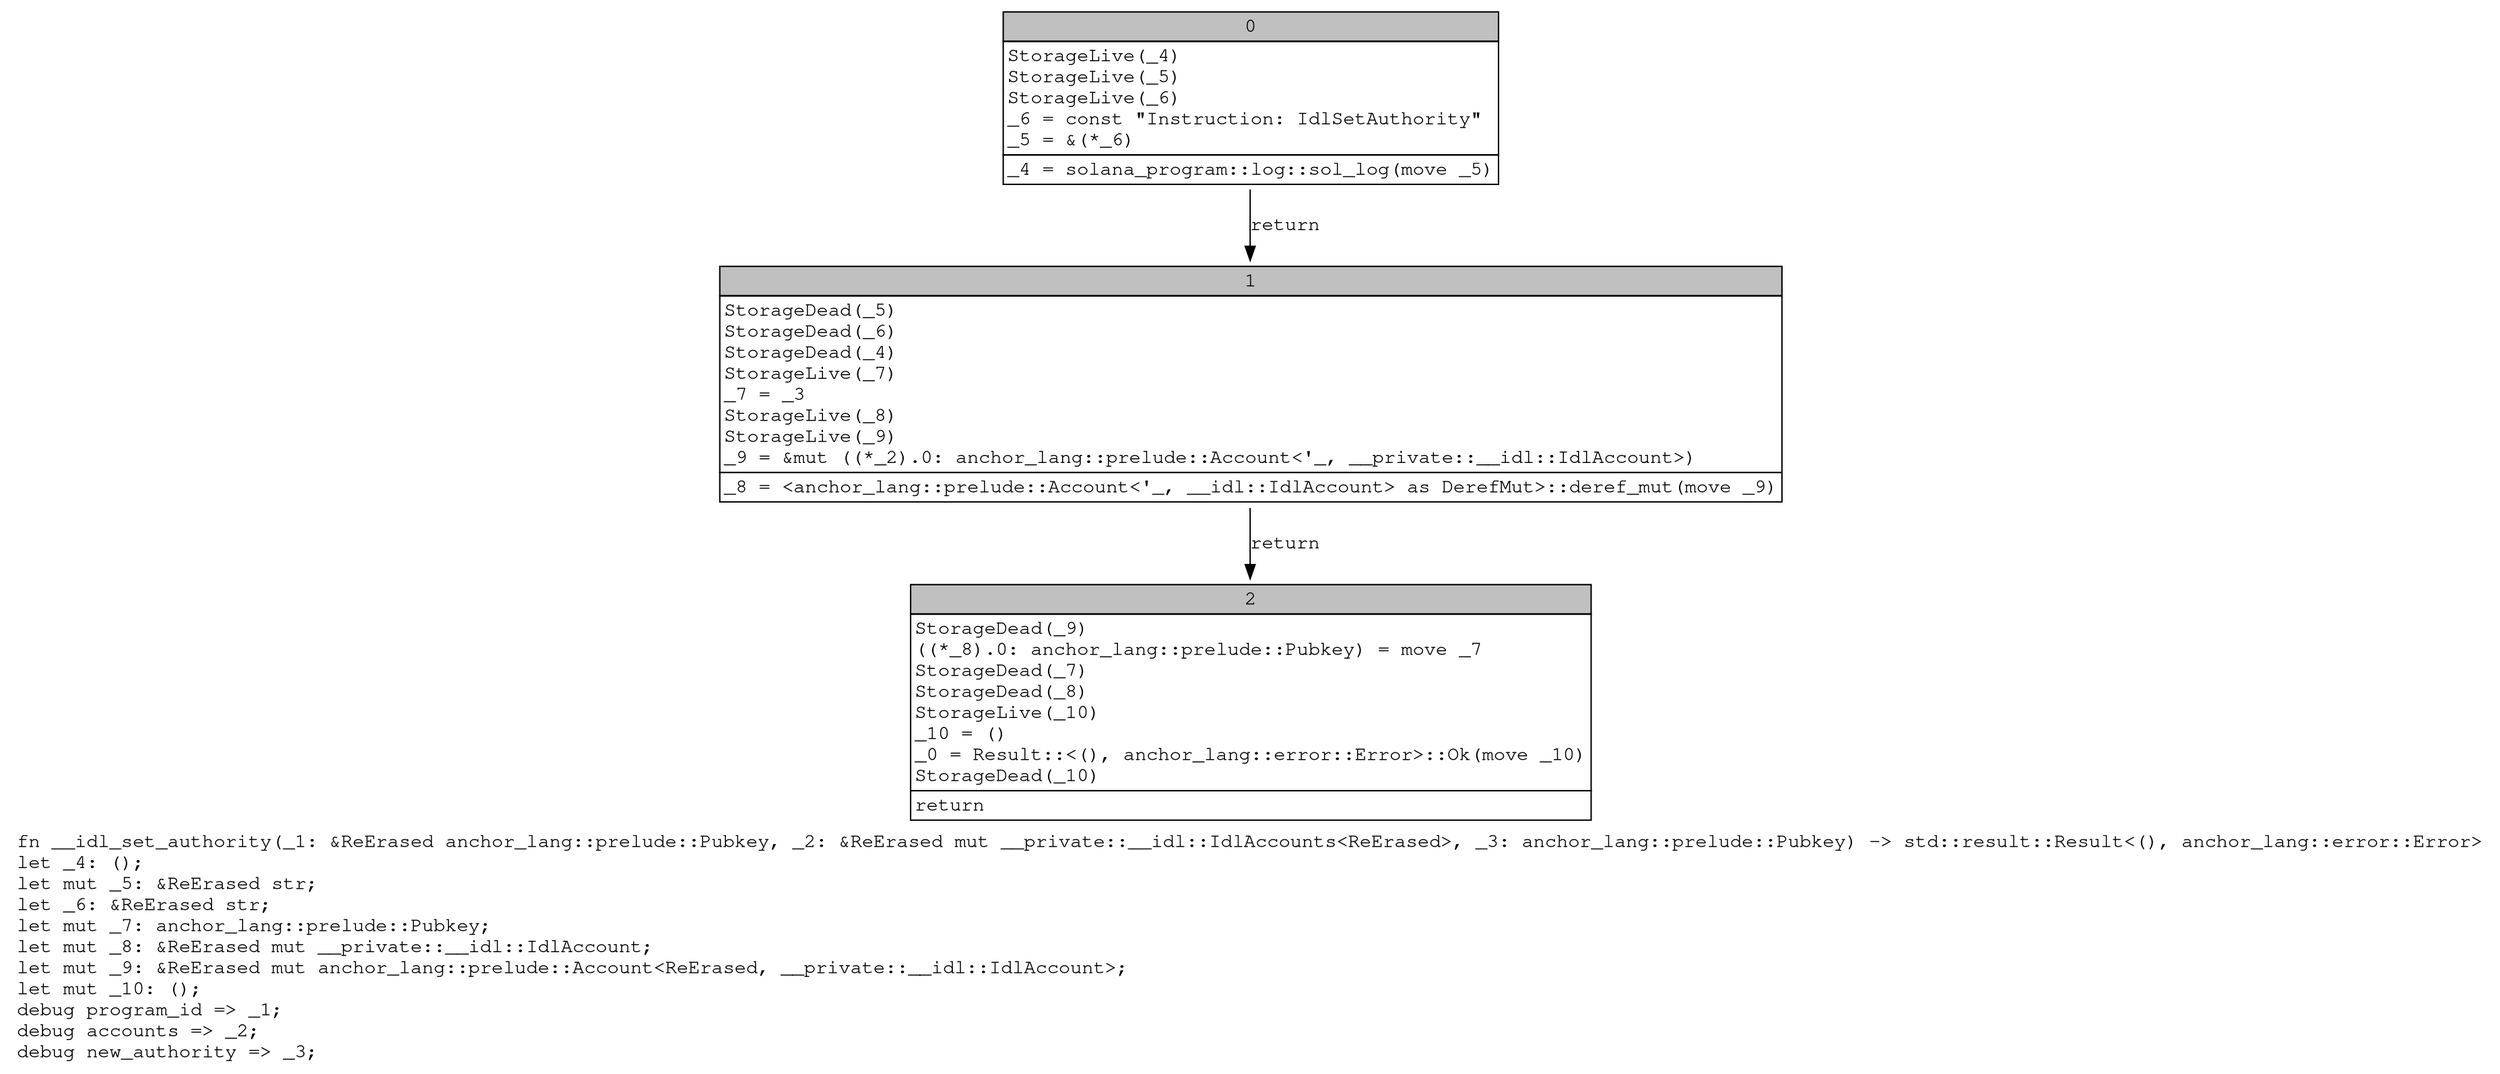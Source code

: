 digraph Mir_0_87 {
    graph [fontname="Courier, monospace"];
    node [fontname="Courier, monospace"];
    edge [fontname="Courier, monospace"];
    label=<fn __idl_set_authority(_1: &amp;ReErased anchor_lang::prelude::Pubkey, _2: &amp;ReErased mut __private::__idl::IdlAccounts&lt;ReErased&gt;, _3: anchor_lang::prelude::Pubkey) -&gt; std::result::Result&lt;(), anchor_lang::error::Error&gt;<br align="left"/>let _4: ();<br align="left"/>let mut _5: &amp;ReErased str;<br align="left"/>let _6: &amp;ReErased str;<br align="left"/>let mut _7: anchor_lang::prelude::Pubkey;<br align="left"/>let mut _8: &amp;ReErased mut __private::__idl::IdlAccount;<br align="left"/>let mut _9: &amp;ReErased mut anchor_lang::prelude::Account&lt;ReErased, __private::__idl::IdlAccount&gt;;<br align="left"/>let mut _10: ();<br align="left"/>debug program_id =&gt; _1;<br align="left"/>debug accounts =&gt; _2;<br align="left"/>debug new_authority =&gt; _3;<br align="left"/>>;
    bb0__0_87 [shape="none", label=<<table border="0" cellborder="1" cellspacing="0"><tr><td bgcolor="gray" align="center" colspan="1">0</td></tr><tr><td align="left" balign="left">StorageLive(_4)<br/>StorageLive(_5)<br/>StorageLive(_6)<br/>_6 = const &quot;Instruction: IdlSetAuthority&quot;<br/>_5 = &amp;(*_6)<br/></td></tr><tr><td align="left">_4 = solana_program::log::sol_log(move _5)</td></tr></table>>];
    bb1__0_87 [shape="none", label=<<table border="0" cellborder="1" cellspacing="0"><tr><td bgcolor="gray" align="center" colspan="1">1</td></tr><tr><td align="left" balign="left">StorageDead(_5)<br/>StorageDead(_6)<br/>StorageDead(_4)<br/>StorageLive(_7)<br/>_7 = _3<br/>StorageLive(_8)<br/>StorageLive(_9)<br/>_9 = &amp;mut ((*_2).0: anchor_lang::prelude::Account&lt;'_, __private::__idl::IdlAccount&gt;)<br/></td></tr><tr><td align="left">_8 = &lt;anchor_lang::prelude::Account&lt;'_, __idl::IdlAccount&gt; as DerefMut&gt;::deref_mut(move _9)</td></tr></table>>];
    bb2__0_87 [shape="none", label=<<table border="0" cellborder="1" cellspacing="0"><tr><td bgcolor="gray" align="center" colspan="1">2</td></tr><tr><td align="left" balign="left">StorageDead(_9)<br/>((*_8).0: anchor_lang::prelude::Pubkey) = move _7<br/>StorageDead(_7)<br/>StorageDead(_8)<br/>StorageLive(_10)<br/>_10 = ()<br/>_0 = Result::&lt;(), anchor_lang::error::Error&gt;::Ok(move _10)<br/>StorageDead(_10)<br/></td></tr><tr><td align="left">return</td></tr></table>>];
    bb0__0_87 -> bb1__0_87 [label="return"];
    bb1__0_87 -> bb2__0_87 [label="return"];
}
